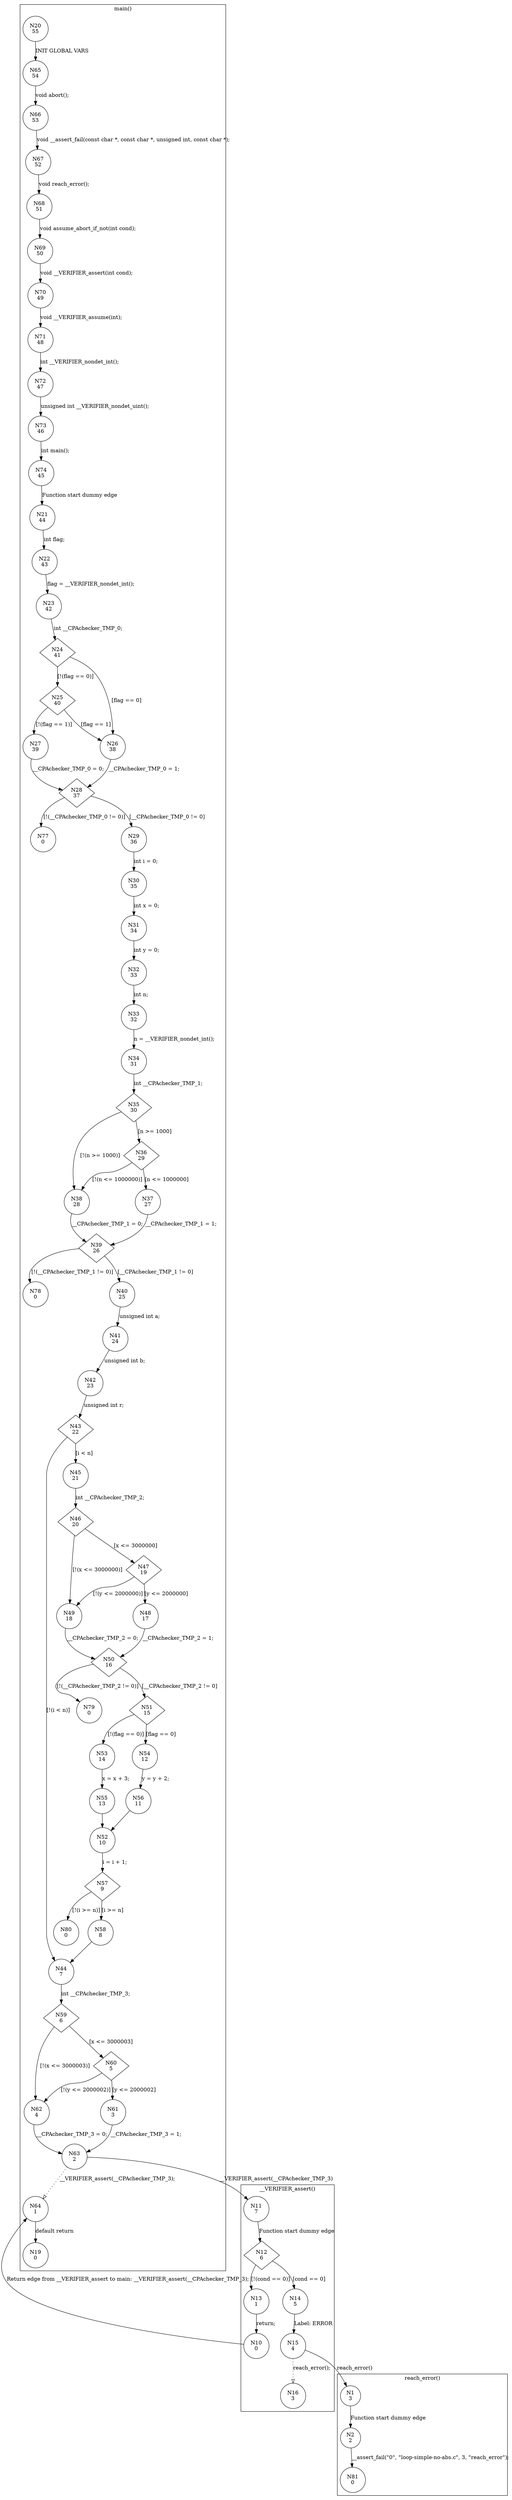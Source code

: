 digraph CFA {
20 [shape="circle" label="N20\n55"]
65 [shape="circle" label="N65\n54"]
66 [shape="circle" label="N66\n53"]
67 [shape="circle" label="N67\n52"]
68 [shape="circle" label="N68\n51"]
69 [shape="circle" label="N69\n50"]
70 [shape="circle" label="N70\n49"]
71 [shape="circle" label="N71\n48"]
72 [shape="circle" label="N72\n47"]
73 [shape="circle" label="N73\n46"]
74 [shape="circle" label="N74\n45"]
21 [shape="circle" label="N21\n44"]
22 [shape="circle" label="N22\n43"]
23 [shape="circle" label="N23\n42"]
24 [shape="diamond" label="N24\n41"]
25 [shape="diamond" label="N25\n40"]
27 [shape="circle" label="N27\n39"]
28 [shape="diamond" label="N28\n37"]
77 [shape="circle" label="N77\n0"]
29 [shape="circle" label="N29\n36"]
30 [shape="circle" label="N30\n35"]
31 [shape="circle" label="N31\n34"]
32 [shape="circle" label="N32\n33"]
33 [shape="circle" label="N33\n32"]
34 [shape="circle" label="N34\n31"]
35 [shape="diamond" label="N35\n30"]
38 [shape="circle" label="N38\n28"]
39 [shape="diamond" label="N39\n26"]
78 [shape="circle" label="N78\n0"]
40 [shape="circle" label="N40\n25"]
41 [shape="circle" label="N41\n24"]
42 [shape="circle" label="N42\n23"]
43 [shape="diamond" label="N43\n22"]
44 [shape="circle" label="N44\n7"]
59 [shape="diamond" label="N59\n6"]
62 [shape="circle" label="N62\n4"]
63 [shape="circle" label="N63\n2"]
11 [shape="circle" label="N11\n7"]
12 [shape="diamond" label="N12\n6"]
13 [shape="circle" label="N13\n1"]
10 [shape="circle" label="N10\n0"]
64 [shape="circle" label="N64\n1"]
19 [shape="circle" label="N19\n0"]
14 [shape="circle" label="N14\n5"]
15 [shape="circle" label="N15\n4"]
1 [shape="circle" label="N1\n3"]
2 [shape="circle" label="N2\n2"]
81 [shape="circle" label="N81\n0"]
16 [shape="circle" label="N16\n3"]
60 [shape="diamond" label="N60\n5"]
61 [shape="circle" label="N61\n3"]
45 [shape="circle" label="N45\n21"]
46 [shape="diamond" label="N46\n20"]
49 [shape="circle" label="N49\n18"]
50 [shape="diamond" label="N50\n16"]
79 [shape="circle" label="N79\n0"]
51 [shape="diamond" label="N51\n15"]
53 [shape="circle" label="N53\n14"]
55 [shape="circle" label="N55\n13"]
52 [shape="circle" label="N52\n10"]
57 [shape="diamond" label="N57\n9"]
80 [shape="circle" label="N80\n0"]
58 [shape="circle" label="N58\n8"]
54 [shape="circle" label="N54\n12"]
56 [shape="circle" label="N56\n11"]
47 [shape="diamond" label="N47\n19"]
48 [shape="circle" label="N48\n17"]
36 [shape="diamond" label="N36\n29"]
37 [shape="circle" label="N37\n27"]
26 [shape="circle" label="N26\n38"]
node [shape="circle"]
subgraph cluster___VERIFIER_assert {
label="__VERIFIER_assert()"
11 -> 12 [label="Function start dummy edge"]
12 -> 14 [label="[cond == 0]"]
12 -> 13 [label="[!(cond == 0)]"]
13 -> 10 [label="return;"]
14 -> 15 [label="Label: ERROR"]
15 -> 16 [label="reach_error();" style="dotted" arrowhead="empty"]}
subgraph cluster_assume_abort_if_not {
label="assume_abort_if_not()"
}
subgraph cluster_main {
label="main()"
20 -> 65 [label="INIT GLOBAL VARS"]
65 -> 66 [label="void abort();"]
66 -> 67 [label="void __assert_fail(const char *, const char *, unsigned int, const char *);"]
67 -> 68 [label="void reach_error();"]
68 -> 69 [label="void assume_abort_if_not(int cond);"]
69 -> 70 [label="void __VERIFIER_assert(int cond);"]
70 -> 71 [label="void __VERIFIER_assume(int);"]
71 -> 72 [label="int __VERIFIER_nondet_int();"]
72 -> 73 [label="unsigned int __VERIFIER_nondet_uint();"]
73 -> 74 [label="int main();"]
74 -> 21 [label="Function start dummy edge"]
21 -> 22 [label="int flag;"]
22 -> 23 [label="flag = __VERIFIER_nondet_int();"]
23 -> 24 [label="int __CPAchecker_TMP_0;"]
24 -> 26 [label="[flag == 0]"]
24 -> 25 [label="[!(flag == 0)]"]
25 -> 26 [label="[flag == 1]"]
25 -> 27 [label="[!(flag == 1)]"]
27 -> 28 [label="__CPAchecker_TMP_0 = 0;"]
28 -> 29 [label="[__CPAchecker_TMP_0 != 0]"]
28 -> 77 [label="[!(__CPAchecker_TMP_0 != 0)]"]
29 -> 30 [label="int i = 0;"]
30 -> 31 [label="int x = 0;"]
31 -> 32 [label="int y = 0;"]
32 -> 33 [label="int n;"]
33 -> 34 [label="n = __VERIFIER_nondet_int();"]
34 -> 35 [label="int __CPAchecker_TMP_1;"]
35 -> 36 [label="[n >= 1000]"]
35 -> 38 [label="[!(n >= 1000)]"]
38 -> 39 [label="__CPAchecker_TMP_1 = 0;"]
39 -> 40 [label="[__CPAchecker_TMP_1 != 0]"]
39 -> 78 [label="[!(__CPAchecker_TMP_1 != 0)]"]
40 -> 41 [label="unsigned int a;"]
41 -> 42 [label="unsigned int b;"]
42 -> 43 [label="unsigned int r;"]
43 -> 45 [label="[i < n]"]
43 -> 44 [label="[!(i < n)]"]
44 -> 59 [label="int __CPAchecker_TMP_3;"]
59 -> 60 [label="[x <= 3000003]"]
59 -> 62 [label="[!(x <= 3000003)]"]
62 -> 63 [label="__CPAchecker_TMP_3 = 0;"]
63 -> 64 [label="__VERIFIER_assert(__CPAchecker_TMP_3);" style="dotted" arrowhead="empty"]
64 -> 19 [label="default return"]
60 -> 61 [label="[y <= 2000002]"]
60 -> 62 [label="[!(y <= 2000002)]"]
61 -> 63 [label="__CPAchecker_TMP_3 = 1;"]
45 -> 46 [label="int __CPAchecker_TMP_2;"]
46 -> 47 [label="[x <= 3000000]"]
46 -> 49 [label="[!(x <= 3000000)]"]
49 -> 50 [label="__CPAchecker_TMP_2 = 0;"]
50 -> 51 [label="[__CPAchecker_TMP_2 != 0]"]
50 -> 79 [label="[!(__CPAchecker_TMP_2 != 0)]"]
51 -> 54 [label="[flag == 0]"]
51 -> 53 [label="[!(flag == 0)]"]
53 -> 55 [label="x = x + 3;"]
55 -> 52 [label=""]
52 -> 57 [label="i = i + 1;"]
57 -> 58 [label="[i >= n]"]
57 -> 80 [label="[!(i >= n)]"]
58 -> 44 [label=""]
54 -> 56 [label="y = y + 2;"]
56 -> 52 [label=""]
47 -> 48 [label="[y <= 2000000]"]
47 -> 49 [label="[!(y <= 2000000)]"]
48 -> 50 [label="__CPAchecker_TMP_2 = 1;"]
36 -> 37 [label="[n <= 1000000]"]
36 -> 38 [label="[!(n <= 1000000)]"]
37 -> 39 [label="__CPAchecker_TMP_1 = 1;"]
26 -> 28 [label="__CPAchecker_TMP_0 = 1;"]}
subgraph cluster_reach_error {
label="reach_error()"
1 -> 2 [label="Function start dummy edge"]
2 -> 81 [label="__assert_fail(\"0\", \"loop-simple-no-abs.c\", 3, \"reach_error\");"]}
63 -> 11 [label="__VERIFIER_assert(__CPAchecker_TMP_3)"]
10 -> 64 [label="Return edge from __VERIFIER_assert to main: __VERIFIER_assert(__CPAchecker_TMP_3);"]
15 -> 1 [label="reach_error()"]}